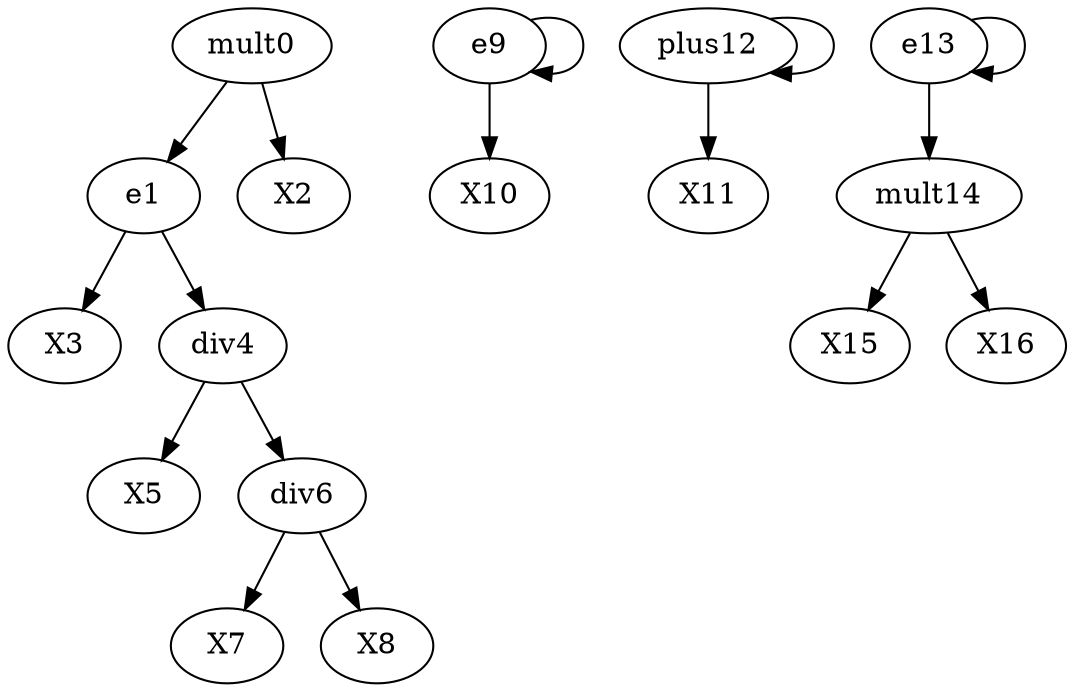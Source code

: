 digraph T {
	mult0 -> e1;
	mult0 -> X2;
	e1 -> X3;
	e1 -> div4;
	div4 -> X5;
	div4 -> div6;
	div6 -> X7;
	div6 -> X8;
	e9 -> e9;
	e9 -> X10;
	plus12 -> X11;
	plus12 -> plus12;
	e13 -> e13;
	e13 -> mult14;
	mult14 -> X15;
	mult14 -> X16;
}
